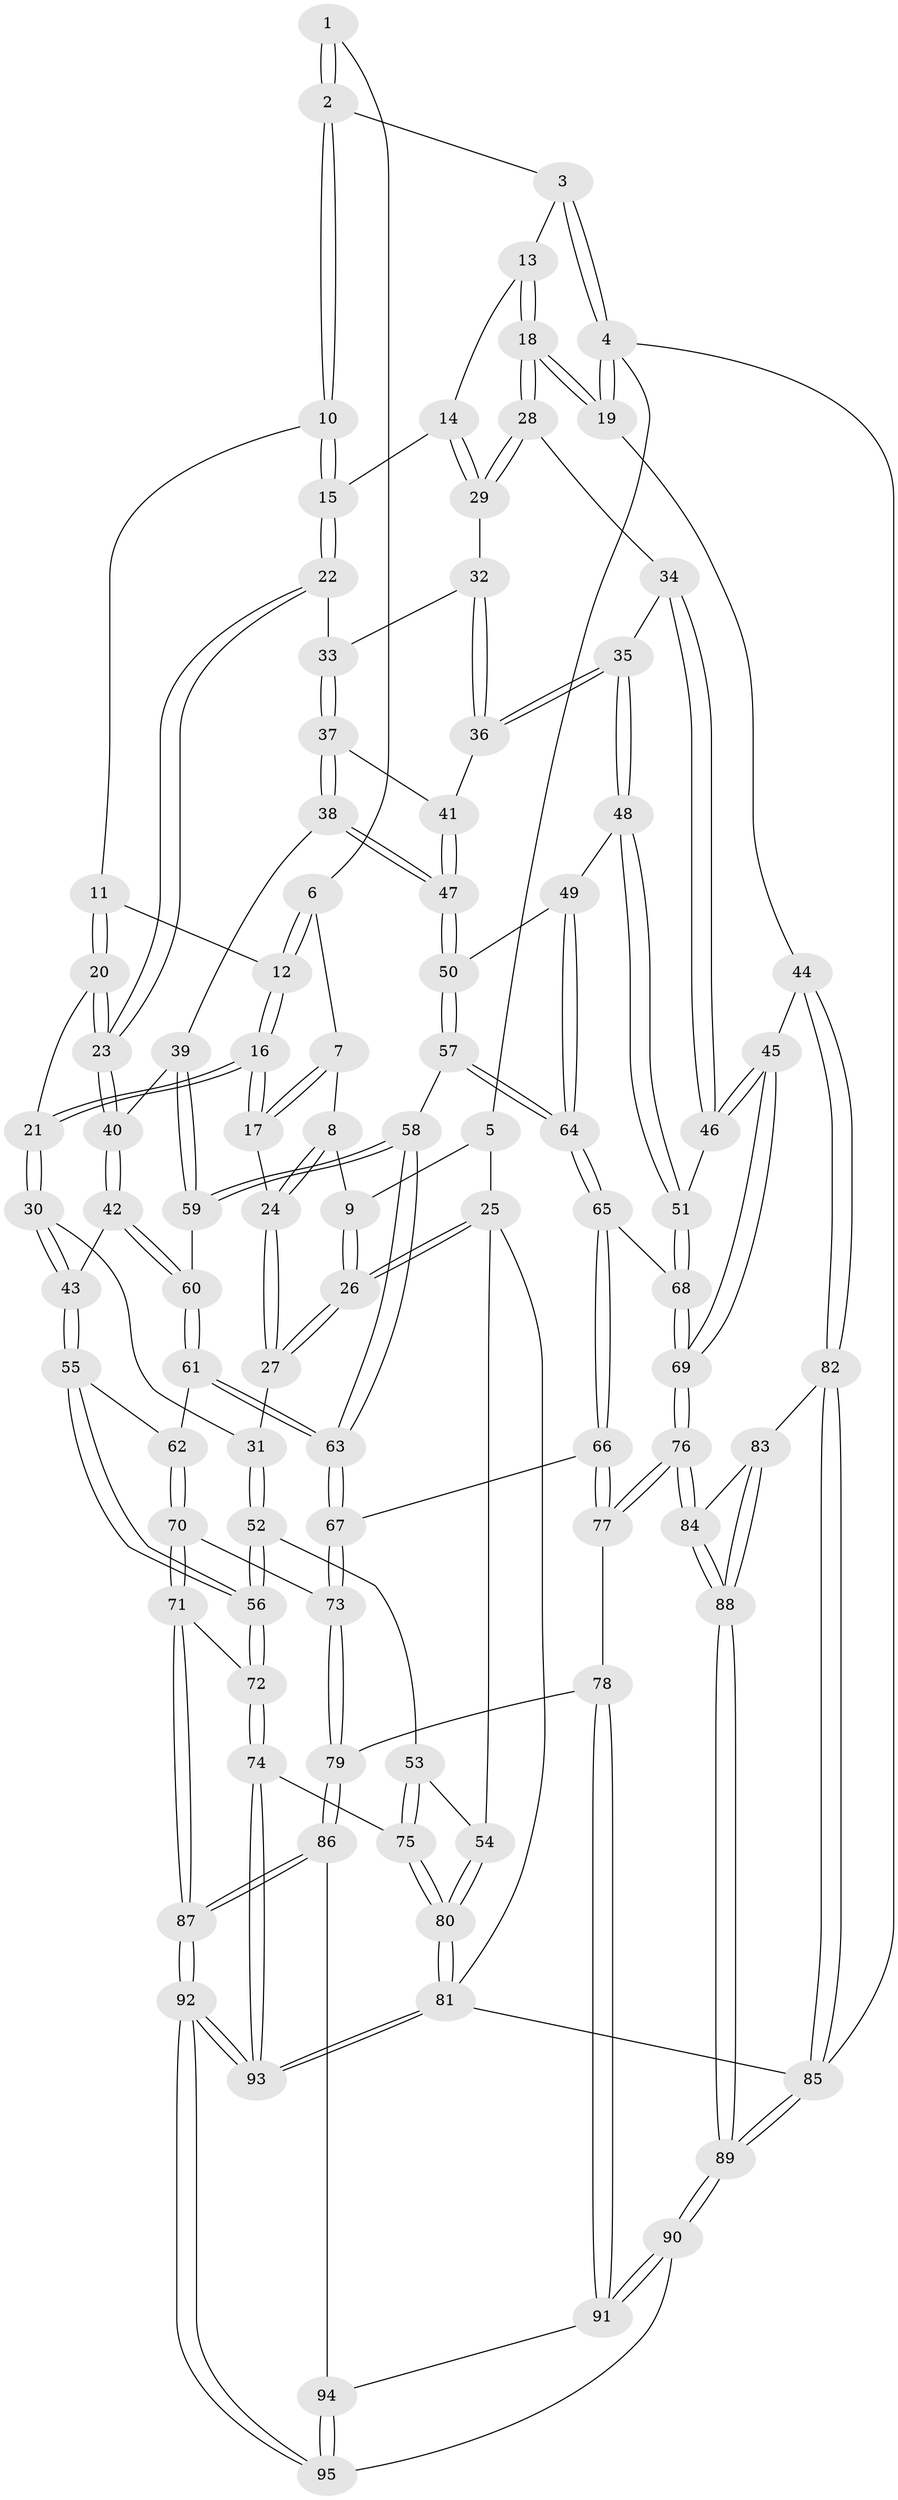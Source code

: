 // Generated by graph-tools (version 1.1) at 2025/03/03/09/25 03:03:18]
// undirected, 95 vertices, 234 edges
graph export_dot {
graph [start="1"]
  node [color=gray90,style=filled];
  1 [pos="+0.38354973225990047+0"];
  2 [pos="+0.5535846563773333+0"];
  3 [pos="+0.7155606102761558+0"];
  4 [pos="+1+0"];
  5 [pos="+0.09166097176027735+0"];
  6 [pos="+0.38271368062351885+0"];
  7 [pos="+0.21788796466922256+0.09584037520544143"];
  8 [pos="+0.08859558269463211+0.1073686249895123"];
  9 [pos="+0.08851517095013549+0.1073688989274776"];
  10 [pos="+0.5234804433267046+0.11548587155497486"];
  11 [pos="+0.42795500153999616+0.16457504842615367"];
  12 [pos="+0.3658177304638019+0.13689317729887016"];
  13 [pos="+0.7758763445369812+0"];
  14 [pos="+0.7714603650979893+0.06930979624772339"];
  15 [pos="+0.5539796514804052+0.19591733709792286"];
  16 [pos="+0.3109250556005209+0.1880228560377858"];
  17 [pos="+0.24685273146702308+0.15419140486860966"];
  18 [pos="+1+0.2156570481918773"];
  19 [pos="+1+0.21981529613620282"];
  20 [pos="+0.42427676494223093+0.2953620508784122"];
  21 [pos="+0.33803344614662884+0.2916961990503272"];
  22 [pos="+0.5642111527191568+0.2555824056397104"];
  23 [pos="+0.5055186041620033+0.3304133501891548"];
  24 [pos="+0.20001772975723614+0.21770243261264363"];
  25 [pos="+0+0.29683654171559837"];
  26 [pos="+0+0.2849667074749628"];
  27 [pos="+0.14803766464061796+0.32861985338542504"];
  28 [pos="+0.9068765394124824+0.2821269617881059"];
  29 [pos="+0.7771959538538425+0.2155306623378184"];
  30 [pos="+0.26344357376492733+0.35376054444423627"];
  31 [pos="+0.19389037158284422+0.3543226878667172"];
  32 [pos="+0.7517075646703961+0.23793165824560214"];
  33 [pos="+0.7327680251969941+0.24812715107089436"];
  34 [pos="+0.8864240019197633+0.3754517382085171"];
  35 [pos="+0.7959146182278208+0.4210701966897878"];
  36 [pos="+0.7887648952789964+0.4188818004884804"];
  37 [pos="+0.6914634750556063+0.3707352260226037"];
  38 [pos="+0.5805103630095384+0.4437242418750811"];
  39 [pos="+0.5635459194007229+0.44324622576942463"];
  40 [pos="+0.5276371887844165+0.43576269460224853"];
  41 [pos="+0.7579141127035636+0.4256277925370238"];
  42 [pos="+0.5174468001737641+0.44800353028848366"];
  43 [pos="+0.30478484267711586+0.4196761099471334"];
  44 [pos="+1+0.5947005995219531"];
  45 [pos="+1+0.5961346193764775"];
  46 [pos="+0.9791045486136538+0.5705218783995435"];
  47 [pos="+0.6983592005944476+0.5035000620791672"];
  48 [pos="+0.8523717067312729+0.5713255996286195"];
  49 [pos="+0.807250110689793+0.5763647438867577"];
  50 [pos="+0.7258193624260407+0.5517693831624656"];
  51 [pos="+0.9096204221194157+0.5855950107622421"];
  52 [pos="+0.16545486945588053+0.6337053334793784"];
  53 [pos="+0.14150665617347263+0.6353235018998509"];
  54 [pos="+0+0.5910784083762856"];
  55 [pos="+0.3211138634983409+0.6000834606412118"];
  56 [pos="+0.1927083863305142+0.6425459030549799"];
  57 [pos="+0.6585175678963046+0.618224181856519"];
  58 [pos="+0.6495844124728918+0.6187448158207519"];
  59 [pos="+0.6348007411149837+0.6008859745891804"];
  60 [pos="+0.4735935575730938+0.5397645419935947"];
  61 [pos="+0.448198101199227+0.581653403997666"];
  62 [pos="+0.3925908842906223+0.6089758809240774"];
  63 [pos="+0.5654301801603542+0.6753466682916158"];
  64 [pos="+0.7217319267897631+0.721870221436452"];
  65 [pos="+0.722214396950465+0.7366657853342047"];
  66 [pos="+0.7194510556556735+0.7490169868263151"];
  67 [pos="+0.5710481871891188+0.7048400439746636"];
  68 [pos="+0.870523950717229+0.6713480771634988"];
  69 [pos="+0.8476394633010156+0.8516713508163938"];
  70 [pos="+0.41665916951998705+0.7391382051877731"];
  71 [pos="+0.33371255762889007+0.8337276293634638"];
  72 [pos="+0.2541377500026114+0.8240040283435094"];
  73 [pos="+0.5299264623916784+0.8144644245925515"];
  74 [pos="+0.21724887822584024+0.8811854435180021"];
  75 [pos="+0.07527620104911852+0.9181799542043795"];
  76 [pos="+0.8445997653864461+0.8574815923153903"];
  77 [pos="+0.7307535824229076+0.8009148590918926"];
  78 [pos="+0.6767241201968632+0.8344482643342341"];
  79 [pos="+0.5338216452546813+0.8283152822902607"];
  80 [pos="+0+1"];
  81 [pos="+0+1"];
  82 [pos="+1+0.8606191605880009"];
  83 [pos="+1+0.8883104261563132"];
  84 [pos="+0.8520557578709054+0.8753702543926106"];
  85 [pos="+1+1"];
  86 [pos="+0.5317295471200717+0.8332982095467358"];
  87 [pos="+0.3916211857849556+0.895000952129327"];
  88 [pos="+0.8126175936037199+1"];
  89 [pos="+0.7709656082762811+1"];
  90 [pos="+0.6806249342970859+1"];
  91 [pos="+0.650080905971243+1"];
  92 [pos="+0.390529687853061+1"];
  93 [pos="+0.37764556074109085+1"];
  94 [pos="+0.5323784167822654+0.8377497046247159"];
  95 [pos="+0.42713433512986315+1"];
  1 -- 2;
  1 -- 2;
  1 -- 6;
  2 -- 3;
  2 -- 10;
  2 -- 10;
  3 -- 4;
  3 -- 4;
  3 -- 13;
  4 -- 5;
  4 -- 19;
  4 -- 19;
  4 -- 85;
  5 -- 9;
  5 -- 25;
  6 -- 7;
  6 -- 12;
  6 -- 12;
  7 -- 8;
  7 -- 17;
  7 -- 17;
  8 -- 9;
  8 -- 24;
  8 -- 24;
  9 -- 26;
  9 -- 26;
  10 -- 11;
  10 -- 15;
  10 -- 15;
  11 -- 12;
  11 -- 20;
  11 -- 20;
  12 -- 16;
  12 -- 16;
  13 -- 14;
  13 -- 18;
  13 -- 18;
  14 -- 15;
  14 -- 29;
  14 -- 29;
  15 -- 22;
  15 -- 22;
  16 -- 17;
  16 -- 17;
  16 -- 21;
  16 -- 21;
  17 -- 24;
  18 -- 19;
  18 -- 19;
  18 -- 28;
  18 -- 28;
  19 -- 44;
  20 -- 21;
  20 -- 23;
  20 -- 23;
  21 -- 30;
  21 -- 30;
  22 -- 23;
  22 -- 23;
  22 -- 33;
  23 -- 40;
  23 -- 40;
  24 -- 27;
  24 -- 27;
  25 -- 26;
  25 -- 26;
  25 -- 54;
  25 -- 81;
  26 -- 27;
  26 -- 27;
  27 -- 31;
  28 -- 29;
  28 -- 29;
  28 -- 34;
  29 -- 32;
  30 -- 31;
  30 -- 43;
  30 -- 43;
  31 -- 52;
  31 -- 52;
  32 -- 33;
  32 -- 36;
  32 -- 36;
  33 -- 37;
  33 -- 37;
  34 -- 35;
  34 -- 46;
  34 -- 46;
  35 -- 36;
  35 -- 36;
  35 -- 48;
  35 -- 48;
  36 -- 41;
  37 -- 38;
  37 -- 38;
  37 -- 41;
  38 -- 39;
  38 -- 47;
  38 -- 47;
  39 -- 40;
  39 -- 59;
  39 -- 59;
  40 -- 42;
  40 -- 42;
  41 -- 47;
  41 -- 47;
  42 -- 43;
  42 -- 60;
  42 -- 60;
  43 -- 55;
  43 -- 55;
  44 -- 45;
  44 -- 82;
  44 -- 82;
  45 -- 46;
  45 -- 46;
  45 -- 69;
  45 -- 69;
  46 -- 51;
  47 -- 50;
  47 -- 50;
  48 -- 49;
  48 -- 51;
  48 -- 51;
  49 -- 50;
  49 -- 64;
  49 -- 64;
  50 -- 57;
  50 -- 57;
  51 -- 68;
  51 -- 68;
  52 -- 53;
  52 -- 56;
  52 -- 56;
  53 -- 54;
  53 -- 75;
  53 -- 75;
  54 -- 80;
  54 -- 80;
  55 -- 56;
  55 -- 56;
  55 -- 62;
  56 -- 72;
  56 -- 72;
  57 -- 58;
  57 -- 64;
  57 -- 64;
  58 -- 59;
  58 -- 59;
  58 -- 63;
  58 -- 63;
  59 -- 60;
  60 -- 61;
  60 -- 61;
  61 -- 62;
  61 -- 63;
  61 -- 63;
  62 -- 70;
  62 -- 70;
  63 -- 67;
  63 -- 67;
  64 -- 65;
  64 -- 65;
  65 -- 66;
  65 -- 66;
  65 -- 68;
  66 -- 67;
  66 -- 77;
  66 -- 77;
  67 -- 73;
  67 -- 73;
  68 -- 69;
  68 -- 69;
  69 -- 76;
  69 -- 76;
  70 -- 71;
  70 -- 71;
  70 -- 73;
  71 -- 72;
  71 -- 87;
  71 -- 87;
  72 -- 74;
  72 -- 74;
  73 -- 79;
  73 -- 79;
  74 -- 75;
  74 -- 93;
  74 -- 93;
  75 -- 80;
  75 -- 80;
  76 -- 77;
  76 -- 77;
  76 -- 84;
  76 -- 84;
  77 -- 78;
  78 -- 79;
  78 -- 91;
  78 -- 91;
  79 -- 86;
  79 -- 86;
  80 -- 81;
  80 -- 81;
  81 -- 93;
  81 -- 93;
  81 -- 85;
  82 -- 83;
  82 -- 85;
  82 -- 85;
  83 -- 84;
  83 -- 88;
  83 -- 88;
  84 -- 88;
  84 -- 88;
  85 -- 89;
  85 -- 89;
  86 -- 87;
  86 -- 87;
  86 -- 94;
  87 -- 92;
  87 -- 92;
  88 -- 89;
  88 -- 89;
  89 -- 90;
  89 -- 90;
  90 -- 91;
  90 -- 91;
  90 -- 95;
  91 -- 94;
  92 -- 93;
  92 -- 93;
  92 -- 95;
  92 -- 95;
  94 -- 95;
  94 -- 95;
}
